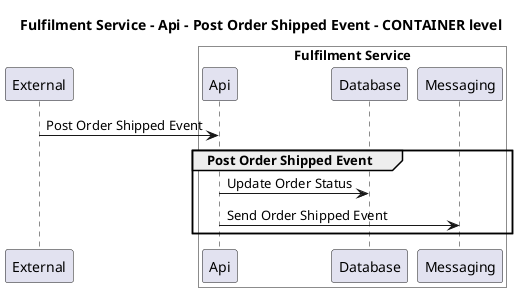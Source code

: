 @startuml

title Fulfilment Service - Api - Post Order Shipped Event - CONTAINER level

participant "External" as C4InterFlow.SoftwareSystems.ExternalSystem

box "Fulfilment Service" #White
    participant "Api" as ECommercePlatform.SoftwareSystems.FulfilmentService.Containers.Api
    participant "Database" as ECommercePlatform.SoftwareSystems.FulfilmentService.Containers.Database
    participant "Messaging" as ECommercePlatform.SoftwareSystems.FulfilmentService.Containers.Messaging
end box


C4InterFlow.SoftwareSystems.ExternalSystem -> ECommercePlatform.SoftwareSystems.FulfilmentService.Containers.Api : Post Order Shipped Event
group Post Order Shipped Event
ECommercePlatform.SoftwareSystems.FulfilmentService.Containers.Api -> ECommercePlatform.SoftwareSystems.FulfilmentService.Containers.Database : Update Order Status
ECommercePlatform.SoftwareSystems.FulfilmentService.Containers.Api -> ECommercePlatform.SoftwareSystems.FulfilmentService.Containers.Messaging : Send Order Shipped Event
end


@enduml
